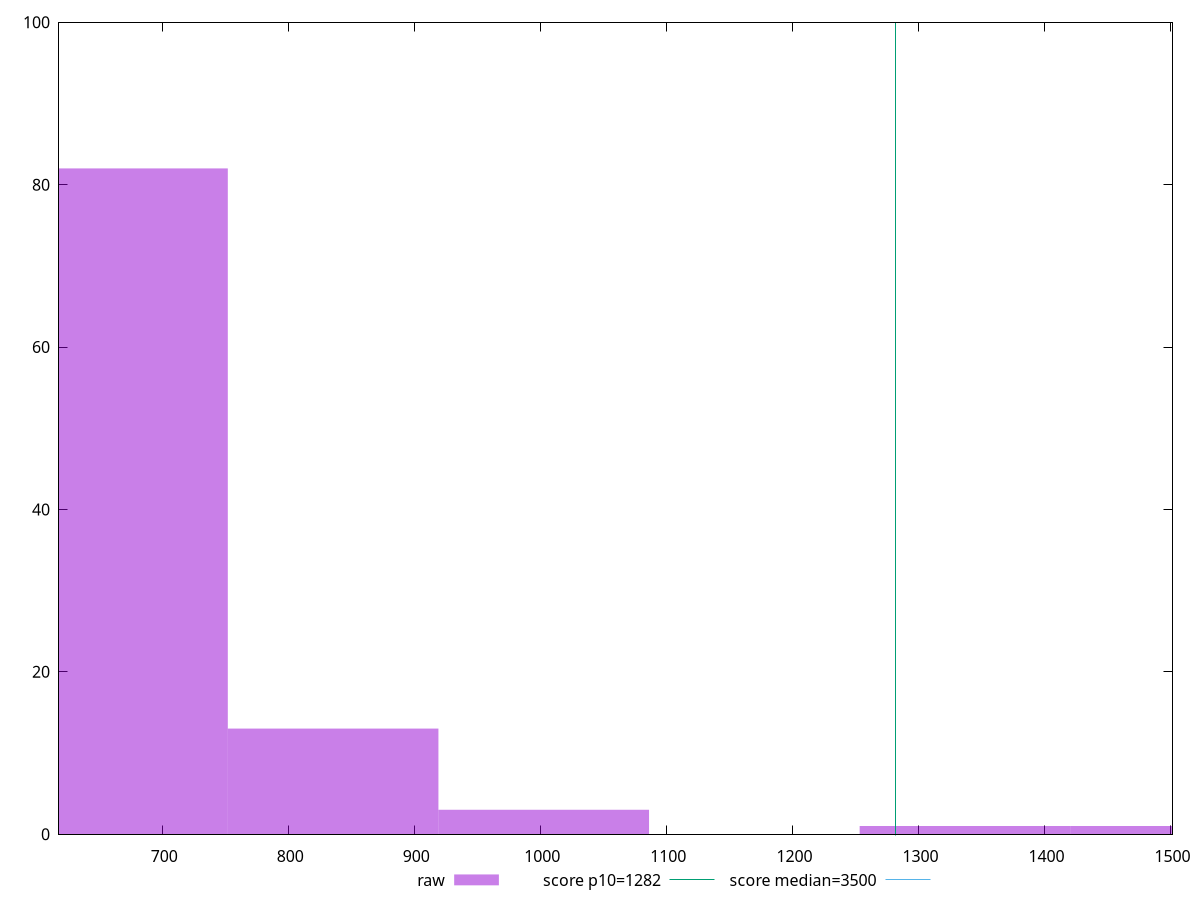 reset

$raw <<EOF
1336.9381120298563 1
1504.0553760335883 1
835.5863200186602 13
668.4690560149281 82
1002.7035840223922 3
EOF

set key outside below
set boxwidth 167.11726400373203
set xrange [618.0880000000002:1501.6079999999988]
set yrange [0:100]
set trange [0:100]
set style fill transparent solid 0.5 noborder

set parametric
set terminal svg size 640, 490 enhanced background rgb 'white'
set output "report_00026_2021-02-22T21:38:55.199Z/bootup-time/samples/pages/raw/histogram.svg"

plot $raw title "raw" with boxes, \
     1282,t title "score p10=1282", \
     3500,t title "score median=3500"

reset
